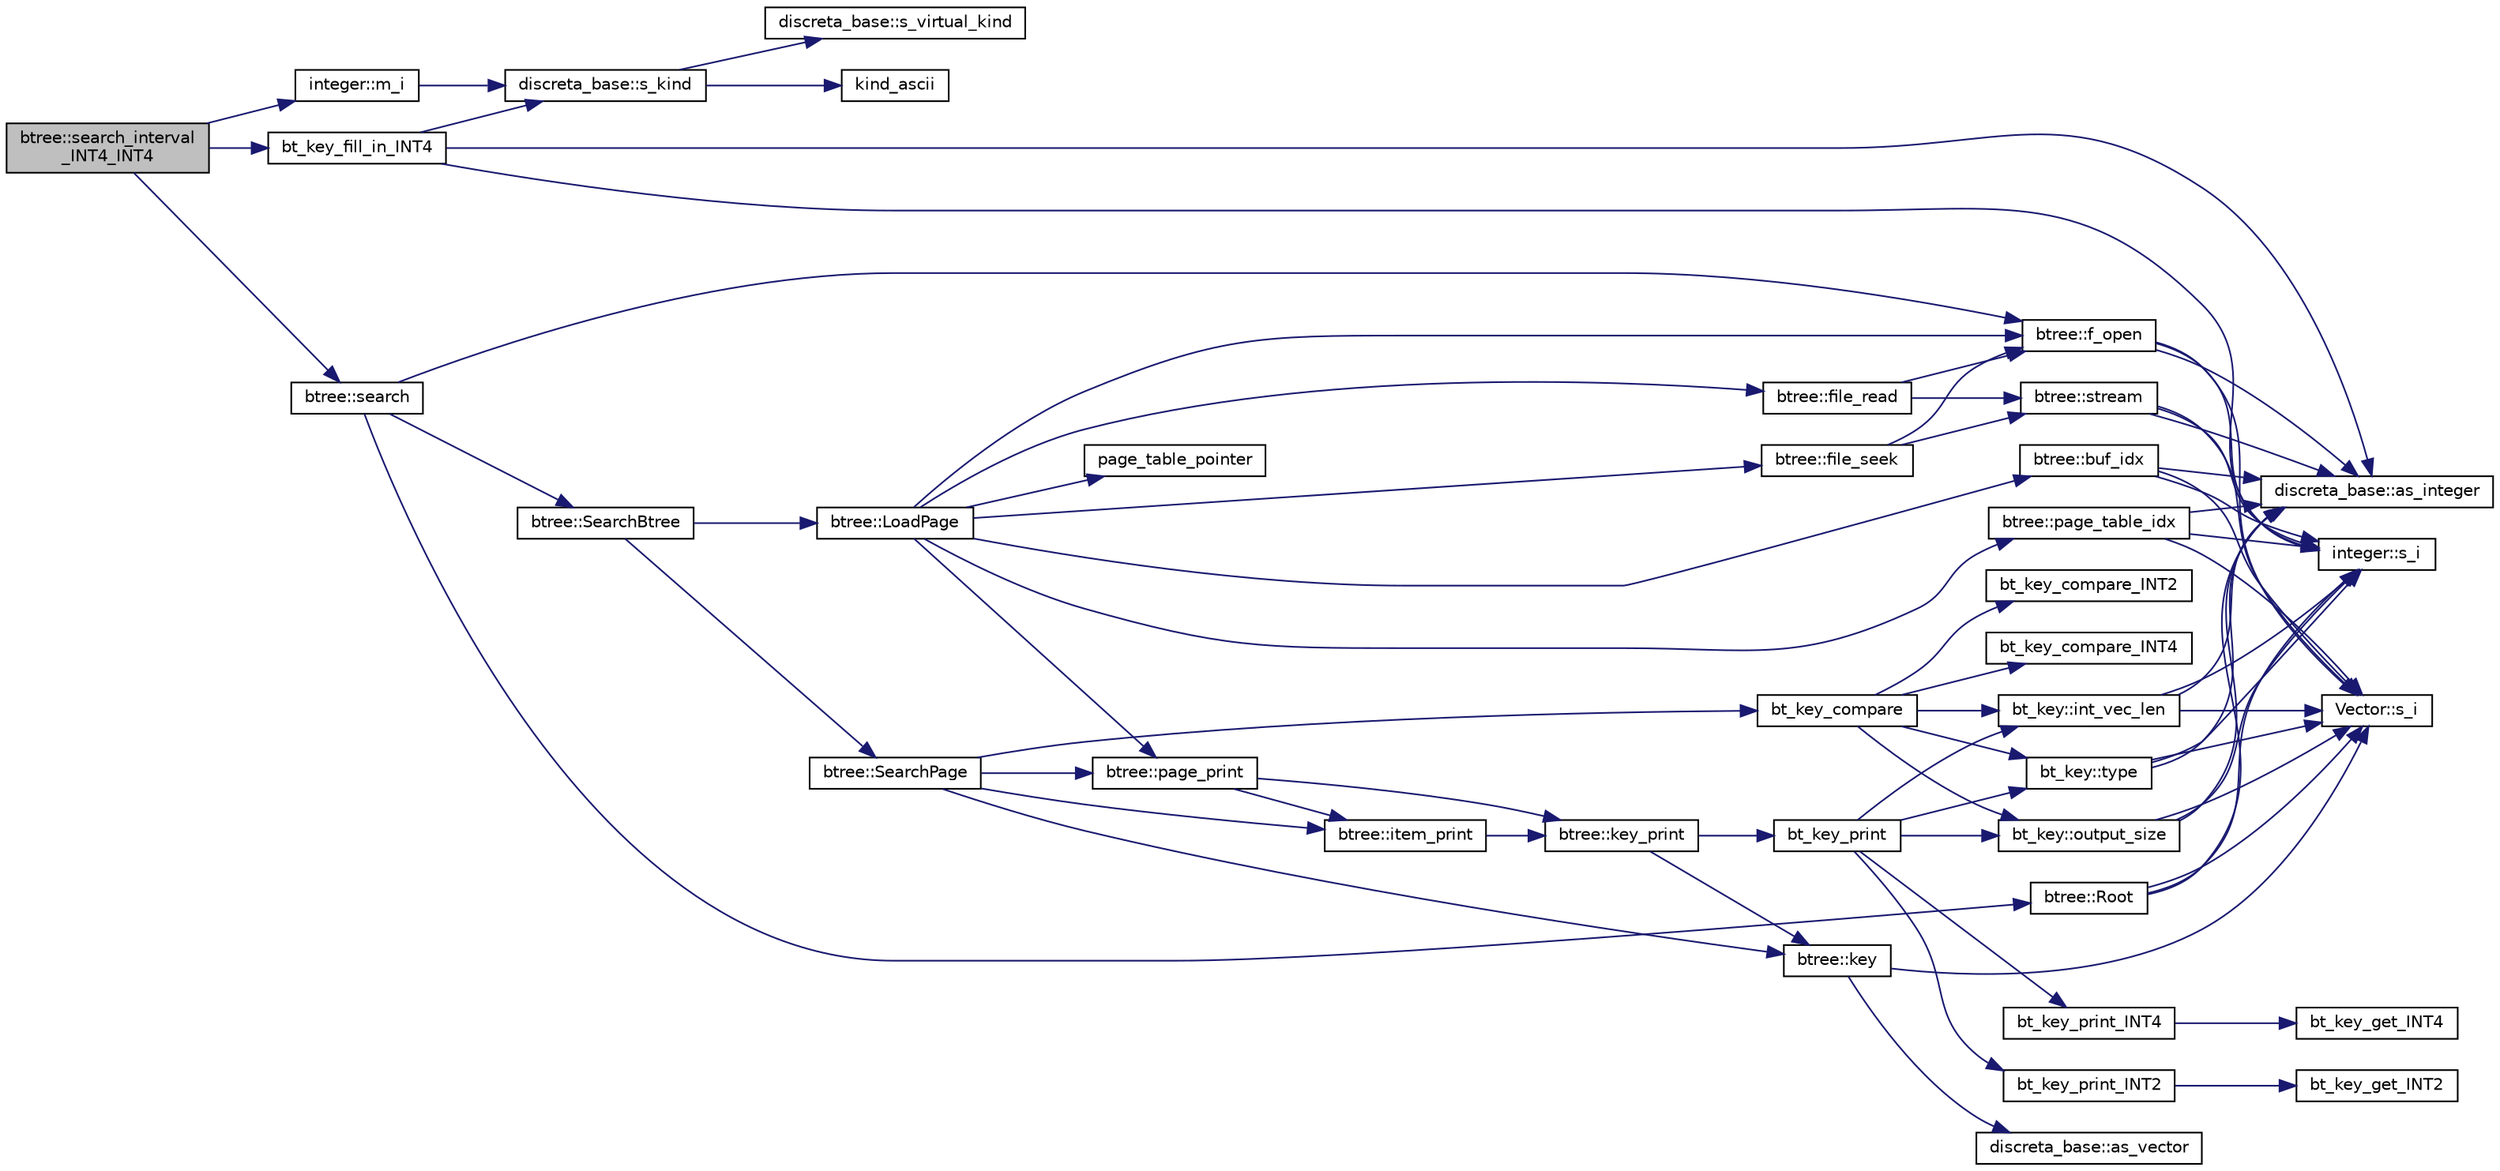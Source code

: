 digraph "btree::search_interval_INT4_INT4"
{
  edge [fontname="Helvetica",fontsize="10",labelfontname="Helvetica",labelfontsize="10"];
  node [fontname="Helvetica",fontsize="10",shape=record];
  rankdir="LR";
  Node3779 [label="btree::search_interval\l_INT4_INT4",height=0.2,width=0.4,color="black", fillcolor="grey75", style="filled", fontcolor="black"];
  Node3779 -> Node3780 [color="midnightblue",fontsize="10",style="solid",fontname="Helvetica"];
  Node3780 [label="integer::m_i",height=0.2,width=0.4,color="black", fillcolor="white", style="filled",URL="$d0/de5/classinteger.html#a869091f0a0f35f5354c8c4a70250e8a9"];
  Node3780 -> Node3781 [color="midnightblue",fontsize="10",style="solid",fontname="Helvetica"];
  Node3781 [label="discreta_base::s_kind",height=0.2,width=0.4,color="black", fillcolor="white", style="filled",URL="$d7/d71/classdiscreta__base.html#a8a830025c74adbbc3362418a7c2ba157"];
  Node3781 -> Node3782 [color="midnightblue",fontsize="10",style="solid",fontname="Helvetica"];
  Node3782 [label="discreta_base::s_virtual_kind",height=0.2,width=0.4,color="black", fillcolor="white", style="filled",URL="$d7/d71/classdiscreta__base.html#a52778a6d6943a468be083d0785d418fb"];
  Node3781 -> Node3783 [color="midnightblue",fontsize="10",style="solid",fontname="Helvetica"];
  Node3783 [label="kind_ascii",height=0.2,width=0.4,color="black", fillcolor="white", style="filled",URL="$d9/d60/discreta_8h.html#ad0ce825a9f29bc6cec27e1b64cfe27bf"];
  Node3779 -> Node3784 [color="midnightblue",fontsize="10",style="solid",fontname="Helvetica"];
  Node3784 [label="bt_key_fill_in_INT4",height=0.2,width=0.4,color="black", fillcolor="white", style="filled",URL="$d0/db3/bt__key_8_c.html#ab9236cc7f045b1beefa9445abd170dff"];
  Node3784 -> Node3781 [color="midnightblue",fontsize="10",style="solid",fontname="Helvetica"];
  Node3784 -> Node3785 [color="midnightblue",fontsize="10",style="solid",fontname="Helvetica"];
  Node3785 [label="discreta_base::as_integer",height=0.2,width=0.4,color="black", fillcolor="white", style="filled",URL="$d7/d71/classdiscreta__base.html#a00d7691eaf874fd283d942692fe8dd26"];
  Node3784 -> Node3786 [color="midnightblue",fontsize="10",style="solid",fontname="Helvetica"];
  Node3786 [label="integer::s_i",height=0.2,width=0.4,color="black", fillcolor="white", style="filled",URL="$d0/de5/classinteger.html#adf28e9f94d4c844adaa950deeb80b904"];
  Node3779 -> Node3787 [color="midnightblue",fontsize="10",style="solid",fontname="Helvetica"];
  Node3787 [label="btree::search",height=0.2,width=0.4,color="black", fillcolor="white", style="filled",URL="$dd/db0/classbtree.html#a0aea262fd4da610b2276f7742fc999d5"];
  Node3787 -> Node3788 [color="midnightblue",fontsize="10",style="solid",fontname="Helvetica"];
  Node3788 [label="btree::Root",height=0.2,width=0.4,color="black", fillcolor="white", style="filled",URL="$dd/db0/classbtree.html#a2fd65be715ab94bf4a764c4f582a642b"];
  Node3788 -> Node3789 [color="midnightblue",fontsize="10",style="solid",fontname="Helvetica"];
  Node3789 [label="Vector::s_i",height=0.2,width=0.4,color="black", fillcolor="white", style="filled",URL="$d5/db2/class_vector.html#a1c4fe1752523df8119f70dd550244871"];
  Node3788 -> Node3785 [color="midnightblue",fontsize="10",style="solid",fontname="Helvetica"];
  Node3788 -> Node3786 [color="midnightblue",fontsize="10",style="solid",fontname="Helvetica"];
  Node3787 -> Node3790 [color="midnightblue",fontsize="10",style="solid",fontname="Helvetica"];
  Node3790 [label="btree::f_open",height=0.2,width=0.4,color="black", fillcolor="white", style="filled",URL="$dd/db0/classbtree.html#a192d74607f02ea8e0ad631d6e6fd6704"];
  Node3790 -> Node3789 [color="midnightblue",fontsize="10",style="solid",fontname="Helvetica"];
  Node3790 -> Node3785 [color="midnightblue",fontsize="10",style="solid",fontname="Helvetica"];
  Node3790 -> Node3786 [color="midnightblue",fontsize="10",style="solid",fontname="Helvetica"];
  Node3787 -> Node3791 [color="midnightblue",fontsize="10",style="solid",fontname="Helvetica"];
  Node3791 [label="btree::SearchBtree",height=0.2,width=0.4,color="black", fillcolor="white", style="filled",URL="$dd/db0/classbtree.html#a6717768edf4de1aad4736c303bcedddd"];
  Node3791 -> Node3792 [color="midnightblue",fontsize="10",style="solid",fontname="Helvetica"];
  Node3792 [label="btree::LoadPage",height=0.2,width=0.4,color="black", fillcolor="white", style="filled",URL="$dd/db0/classbtree.html#a29d23b8b151b6b793aa1184ca6ccc947"];
  Node3792 -> Node3790 [color="midnightblue",fontsize="10",style="solid",fontname="Helvetica"];
  Node3792 -> Node3793 [color="midnightblue",fontsize="10",style="solid",fontname="Helvetica"];
  Node3793 [label="btree::buf_idx",height=0.2,width=0.4,color="black", fillcolor="white", style="filled",URL="$dd/db0/classbtree.html#a6a928fc93c93d8b5a83ad1ba699b453e"];
  Node3793 -> Node3789 [color="midnightblue",fontsize="10",style="solid",fontname="Helvetica"];
  Node3793 -> Node3785 [color="midnightblue",fontsize="10",style="solid",fontname="Helvetica"];
  Node3793 -> Node3786 [color="midnightblue",fontsize="10",style="solid",fontname="Helvetica"];
  Node3792 -> Node3794 [color="midnightblue",fontsize="10",style="solid",fontname="Helvetica"];
  Node3794 [label="page_table_pointer",height=0.2,width=0.4,color="black", fillcolor="white", style="filled",URL="$d9/d60/discreta_8h.html#a53208086adbea2817fe45f917410d9d0"];
  Node3792 -> Node3795 [color="midnightblue",fontsize="10",style="solid",fontname="Helvetica"];
  Node3795 [label="btree::page_table_idx",height=0.2,width=0.4,color="black", fillcolor="white", style="filled",URL="$dd/db0/classbtree.html#abc6a6f309e4c61cb5a7f4c4a248d384d"];
  Node3795 -> Node3789 [color="midnightblue",fontsize="10",style="solid",fontname="Helvetica"];
  Node3795 -> Node3785 [color="midnightblue",fontsize="10",style="solid",fontname="Helvetica"];
  Node3795 -> Node3786 [color="midnightblue",fontsize="10",style="solid",fontname="Helvetica"];
  Node3792 -> Node3796 [color="midnightblue",fontsize="10",style="solid",fontname="Helvetica"];
  Node3796 [label="btree::file_seek",height=0.2,width=0.4,color="black", fillcolor="white", style="filled",URL="$dd/db0/classbtree.html#a829c985973c7c164fda2d81398e13504"];
  Node3796 -> Node3790 [color="midnightblue",fontsize="10",style="solid",fontname="Helvetica"];
  Node3796 -> Node3797 [color="midnightblue",fontsize="10",style="solid",fontname="Helvetica"];
  Node3797 [label="btree::stream",height=0.2,width=0.4,color="black", fillcolor="white", style="filled",URL="$dd/db0/classbtree.html#af99e68df8c3674b7d77ed80a8bbcffac"];
  Node3797 -> Node3789 [color="midnightblue",fontsize="10",style="solid",fontname="Helvetica"];
  Node3797 -> Node3785 [color="midnightblue",fontsize="10",style="solid",fontname="Helvetica"];
  Node3797 -> Node3786 [color="midnightblue",fontsize="10",style="solid",fontname="Helvetica"];
  Node3792 -> Node3798 [color="midnightblue",fontsize="10",style="solid",fontname="Helvetica"];
  Node3798 [label="btree::file_read",height=0.2,width=0.4,color="black", fillcolor="white", style="filled",URL="$dd/db0/classbtree.html#ab0b9bbc01c3d3836048934e90aec5f6c"];
  Node3798 -> Node3790 [color="midnightblue",fontsize="10",style="solid",fontname="Helvetica"];
  Node3798 -> Node3797 [color="midnightblue",fontsize="10",style="solid",fontname="Helvetica"];
  Node3792 -> Node3799 [color="midnightblue",fontsize="10",style="solid",fontname="Helvetica"];
  Node3799 [label="btree::page_print",height=0.2,width=0.4,color="black", fillcolor="white", style="filled",URL="$dd/db0/classbtree.html#ae6ffbcdff58a0c738d1a0e27a963da5d"];
  Node3799 -> Node3800 [color="midnightblue",fontsize="10",style="solid",fontname="Helvetica"];
  Node3800 [label="btree::item_print",height=0.2,width=0.4,color="black", fillcolor="white", style="filled",URL="$dd/db0/classbtree.html#aca05a17e852f911cf7b1a971e7e7ad08"];
  Node3800 -> Node3801 [color="midnightblue",fontsize="10",style="solid",fontname="Helvetica"];
  Node3801 [label="btree::key_print",height=0.2,width=0.4,color="black", fillcolor="white", style="filled",URL="$dd/db0/classbtree.html#a4d527d5afa4891a2fa69fc1a07c48627"];
  Node3801 -> Node3802 [color="midnightblue",fontsize="10",style="solid",fontname="Helvetica"];
  Node3802 [label="bt_key_print",height=0.2,width=0.4,color="black", fillcolor="white", style="filled",URL="$d0/db3/bt__key_8_c.html#a14b2a3662044cca4e54d45f271c947aa"];
  Node3802 -> Node3803 [color="midnightblue",fontsize="10",style="solid",fontname="Helvetica"];
  Node3803 [label="bt_key::type",height=0.2,width=0.4,color="black", fillcolor="white", style="filled",URL="$d1/de5/classbt__key.html#ae788a415a20f75fe7160408a055bb33f"];
  Node3803 -> Node3789 [color="midnightblue",fontsize="10",style="solid",fontname="Helvetica"];
  Node3803 -> Node3785 [color="midnightblue",fontsize="10",style="solid",fontname="Helvetica"];
  Node3803 -> Node3786 [color="midnightblue",fontsize="10",style="solid",fontname="Helvetica"];
  Node3802 -> Node3804 [color="midnightblue",fontsize="10",style="solid",fontname="Helvetica"];
  Node3804 [label="bt_key::output_size",height=0.2,width=0.4,color="black", fillcolor="white", style="filled",URL="$d1/de5/classbt__key.html#acb48f95d030f62c56051d0cd6e013394"];
  Node3804 -> Node3789 [color="midnightblue",fontsize="10",style="solid",fontname="Helvetica"];
  Node3804 -> Node3785 [color="midnightblue",fontsize="10",style="solid",fontname="Helvetica"];
  Node3804 -> Node3786 [color="midnightblue",fontsize="10",style="solid",fontname="Helvetica"];
  Node3802 -> Node3805 [color="midnightblue",fontsize="10",style="solid",fontname="Helvetica"];
  Node3805 [label="bt_key_print_INT4",height=0.2,width=0.4,color="black", fillcolor="white", style="filled",URL="$d0/db3/bt__key_8_c.html#ad752d162f10144228c321f41fb5b8bdd"];
  Node3805 -> Node3806 [color="midnightblue",fontsize="10",style="solid",fontname="Helvetica"];
  Node3806 [label="bt_key_get_INT4",height=0.2,width=0.4,color="black", fillcolor="white", style="filled",URL="$d0/db3/bt__key_8_c.html#ae2728a8a265629876b486504625977fa"];
  Node3802 -> Node3807 [color="midnightblue",fontsize="10",style="solid",fontname="Helvetica"];
  Node3807 [label="bt_key_print_INT2",height=0.2,width=0.4,color="black", fillcolor="white", style="filled",URL="$d0/db3/bt__key_8_c.html#a557e01620ef554044797f4e097ba0924"];
  Node3807 -> Node3808 [color="midnightblue",fontsize="10",style="solid",fontname="Helvetica"];
  Node3808 [label="bt_key_get_INT2",height=0.2,width=0.4,color="black", fillcolor="white", style="filled",URL="$d0/db3/bt__key_8_c.html#a6a73c042fa4b7f530a244c4fc6c9e8f2"];
  Node3802 -> Node3809 [color="midnightblue",fontsize="10",style="solid",fontname="Helvetica"];
  Node3809 [label="bt_key::int_vec_len",height=0.2,width=0.4,color="black", fillcolor="white", style="filled",URL="$d1/de5/classbt__key.html#ac8e43906f79bacf330fa1726925b7e37"];
  Node3809 -> Node3789 [color="midnightblue",fontsize="10",style="solid",fontname="Helvetica"];
  Node3809 -> Node3785 [color="midnightblue",fontsize="10",style="solid",fontname="Helvetica"];
  Node3809 -> Node3786 [color="midnightblue",fontsize="10",style="solid",fontname="Helvetica"];
  Node3801 -> Node3810 [color="midnightblue",fontsize="10",style="solid",fontname="Helvetica"];
  Node3810 [label="btree::key",height=0.2,width=0.4,color="black", fillcolor="white", style="filled",URL="$dd/db0/classbtree.html#abc561b2c60acc5a699637b7eb2549503"];
  Node3810 -> Node3789 [color="midnightblue",fontsize="10",style="solid",fontname="Helvetica"];
  Node3810 -> Node3811 [color="midnightblue",fontsize="10",style="solid",fontname="Helvetica"];
  Node3811 [label="discreta_base::as_vector",height=0.2,width=0.4,color="black", fillcolor="white", style="filled",URL="$d7/d71/classdiscreta__base.html#a7bdd6cae39c380b128ee9e17e42cf020"];
  Node3799 -> Node3801 [color="midnightblue",fontsize="10",style="solid",fontname="Helvetica"];
  Node3791 -> Node3812 [color="midnightblue",fontsize="10",style="solid",fontname="Helvetica"];
  Node3812 [label="btree::SearchPage",height=0.2,width=0.4,color="black", fillcolor="white", style="filled",URL="$dd/db0/classbtree.html#a36608b9c27c8207ddb8f6b5f706ab439"];
  Node3812 -> Node3799 [color="midnightblue",fontsize="10",style="solid",fontname="Helvetica"];
  Node3812 -> Node3800 [color="midnightblue",fontsize="10",style="solid",fontname="Helvetica"];
  Node3812 -> Node3813 [color="midnightblue",fontsize="10",style="solid",fontname="Helvetica"];
  Node3813 [label="bt_key_compare",height=0.2,width=0.4,color="black", fillcolor="white", style="filled",URL="$d0/db3/bt__key_8_c.html#a44a07272f92f603a9401e4393205a37e"];
  Node3813 -> Node3803 [color="midnightblue",fontsize="10",style="solid",fontname="Helvetica"];
  Node3813 -> Node3804 [color="midnightblue",fontsize="10",style="solid",fontname="Helvetica"];
  Node3813 -> Node3814 [color="midnightblue",fontsize="10",style="solid",fontname="Helvetica"];
  Node3814 [label="bt_key_compare_INT4",height=0.2,width=0.4,color="black", fillcolor="white", style="filled",URL="$d0/db3/bt__key_8_c.html#afb03cce1de9c23799b1a852a8d66ae10"];
  Node3813 -> Node3815 [color="midnightblue",fontsize="10",style="solid",fontname="Helvetica"];
  Node3815 [label="bt_key_compare_INT2",height=0.2,width=0.4,color="black", fillcolor="white", style="filled",URL="$d0/db3/bt__key_8_c.html#ae148d38635bac4df6bca63352d77203e"];
  Node3813 -> Node3809 [color="midnightblue",fontsize="10",style="solid",fontname="Helvetica"];
  Node3812 -> Node3810 [color="midnightblue",fontsize="10",style="solid",fontname="Helvetica"];
}
